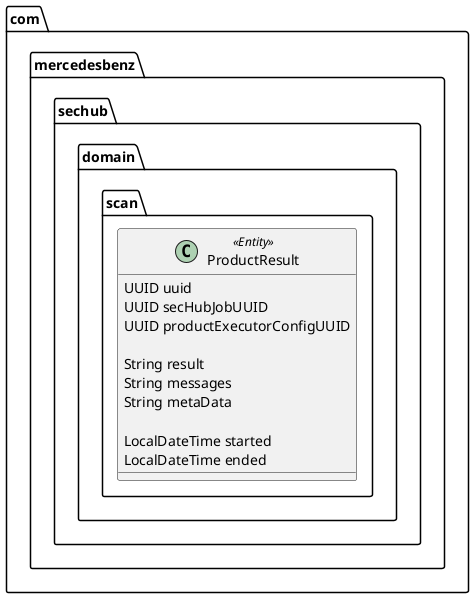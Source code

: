 @startuml
' SPDX-License-Identifier: MIT
package com.mercedesbenz.sechub.domain.scan {

    class ProductResult<<Entity>>{
        UUID uuid
        UUID secHubJobUUID
        UUID productExecutorConfigUUID
        
        String result
        String messages
        String metaData
        
        LocalDateTime started
        LocalDateTime ended
        
    }
    
}
  
@enduml